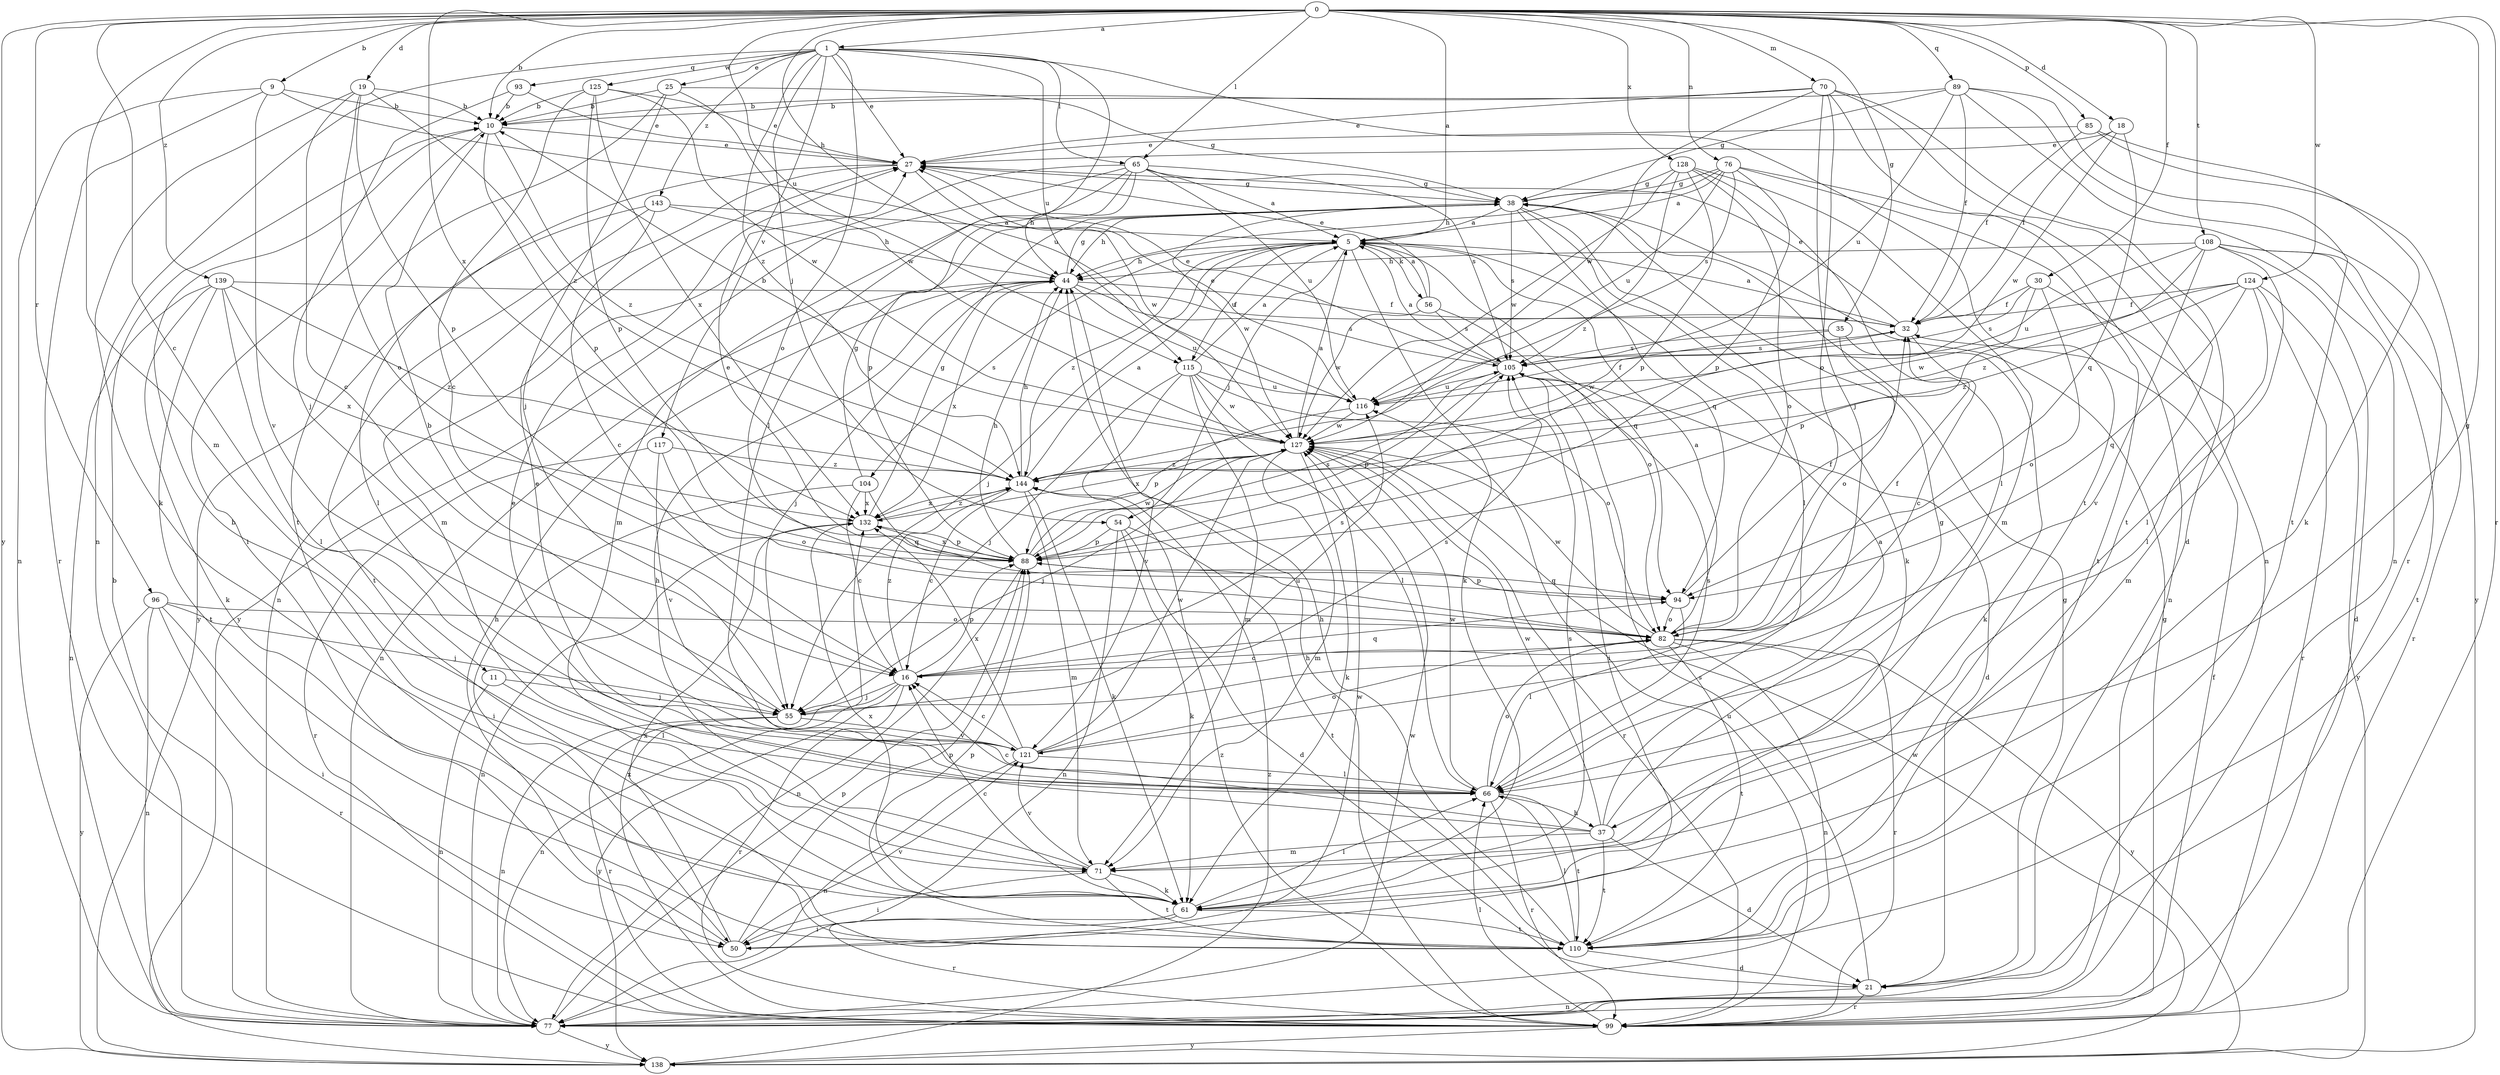 strict digraph  {
0;
1;
5;
9;
10;
11;
16;
18;
19;
21;
25;
27;
30;
32;
35;
37;
38;
44;
50;
54;
55;
56;
61;
65;
66;
70;
71;
76;
77;
82;
85;
88;
89;
93;
94;
96;
99;
104;
105;
108;
110;
115;
116;
117;
121;
124;
125;
127;
128;
132;
138;
139;
143;
144;
0 -> 1  [label=a];
0 -> 5  [label=a];
0 -> 9  [label=b];
0 -> 10  [label=b];
0 -> 11  [label=c];
0 -> 18  [label=d];
0 -> 19  [label=d];
0 -> 30  [label=f];
0 -> 35  [label=g];
0 -> 37  [label=g];
0 -> 44  [label=h];
0 -> 65  [label=l];
0 -> 70  [label=m];
0 -> 71  [label=m];
0 -> 76  [label=n];
0 -> 85  [label=p];
0 -> 89  [label=q];
0 -> 96  [label=r];
0 -> 99  [label=r];
0 -> 108  [label=t];
0 -> 115  [label=u];
0 -> 124  [label=w];
0 -> 128  [label=x];
0 -> 132  [label=x];
0 -> 138  [label=y];
0 -> 139  [label=z];
1 -> 25  [label=e];
1 -> 27  [label=e];
1 -> 54  [label=j];
1 -> 65  [label=l];
1 -> 66  [label=l];
1 -> 77  [label=n];
1 -> 82  [label=o];
1 -> 93  [label=q];
1 -> 110  [label=t];
1 -> 115  [label=u];
1 -> 117  [label=v];
1 -> 125  [label=w];
1 -> 143  [label=z];
1 -> 144  [label=z];
5 -> 44  [label=h];
5 -> 54  [label=j];
5 -> 55  [label=j];
5 -> 56  [label=k];
5 -> 61  [label=k];
5 -> 94  [label=q];
5 -> 104  [label=s];
5 -> 115  [label=u];
5 -> 144  [label=z];
9 -> 10  [label=b];
9 -> 77  [label=n];
9 -> 99  [label=r];
9 -> 116  [label=u];
9 -> 121  [label=v];
10 -> 27  [label=e];
10 -> 50  [label=i];
10 -> 88  [label=p];
10 -> 144  [label=z];
11 -> 55  [label=j];
11 -> 66  [label=l];
11 -> 77  [label=n];
16 -> 55  [label=j];
16 -> 77  [label=n];
16 -> 88  [label=p];
16 -> 94  [label=q];
16 -> 99  [label=r];
16 -> 105  [label=s];
16 -> 138  [label=y];
16 -> 144  [label=z];
18 -> 27  [label=e];
18 -> 32  [label=f];
18 -> 94  [label=q];
18 -> 127  [label=w];
19 -> 10  [label=b];
19 -> 16  [label=c];
19 -> 61  [label=k];
19 -> 82  [label=o];
19 -> 88  [label=p];
19 -> 144  [label=z];
21 -> 38  [label=g];
21 -> 77  [label=n];
21 -> 99  [label=r];
21 -> 105  [label=s];
25 -> 10  [label=b];
25 -> 38  [label=g];
25 -> 55  [label=j];
25 -> 110  [label=t];
25 -> 127  [label=w];
27 -> 38  [label=g];
27 -> 71  [label=m];
27 -> 127  [label=w];
27 -> 138  [label=y];
30 -> 32  [label=f];
30 -> 71  [label=m];
30 -> 82  [label=o];
30 -> 88  [label=p];
30 -> 105  [label=s];
32 -> 5  [label=a];
32 -> 16  [label=c];
32 -> 27  [label=e];
32 -> 105  [label=s];
35 -> 61  [label=k];
35 -> 82  [label=o];
35 -> 105  [label=s];
35 -> 127  [label=w];
37 -> 5  [label=a];
37 -> 16  [label=c];
37 -> 21  [label=d];
37 -> 27  [label=e];
37 -> 38  [label=g];
37 -> 71  [label=m];
37 -> 110  [label=t];
37 -> 127  [label=w];
38 -> 5  [label=a];
38 -> 44  [label=h];
38 -> 61  [label=k];
38 -> 66  [label=l];
38 -> 94  [label=q];
38 -> 105  [label=s];
38 -> 127  [label=w];
44 -> 32  [label=f];
44 -> 38  [label=g];
44 -> 55  [label=j];
44 -> 77  [label=n];
44 -> 105  [label=s];
44 -> 116  [label=u];
44 -> 132  [label=x];
50 -> 44  [label=h];
50 -> 88  [label=p];
50 -> 121  [label=v];
50 -> 127  [label=w];
50 -> 132  [label=x];
54 -> 21  [label=d];
54 -> 61  [label=k];
54 -> 77  [label=n];
54 -> 88  [label=p];
54 -> 110  [label=t];
55 -> 10  [label=b];
55 -> 77  [label=n];
55 -> 99  [label=r];
55 -> 105  [label=s];
55 -> 121  [label=v];
56 -> 5  [label=a];
56 -> 27  [label=e];
56 -> 82  [label=o];
56 -> 105  [label=s];
56 -> 127  [label=w];
61 -> 10  [label=b];
61 -> 16  [label=c];
61 -> 50  [label=i];
61 -> 66  [label=l];
61 -> 99  [label=r];
61 -> 105  [label=s];
61 -> 110  [label=t];
61 -> 132  [label=x];
65 -> 5  [label=a];
65 -> 38  [label=g];
65 -> 44  [label=h];
65 -> 71  [label=m];
65 -> 77  [label=n];
65 -> 88  [label=p];
65 -> 105  [label=s];
65 -> 116  [label=u];
65 -> 138  [label=y];
66 -> 27  [label=e];
66 -> 82  [label=o];
66 -> 99  [label=r];
66 -> 105  [label=s];
66 -> 110  [label=t];
66 -> 127  [label=w];
66 -> 37  [label=h];
70 -> 10  [label=b];
70 -> 21  [label=d];
70 -> 27  [label=e];
70 -> 55  [label=j];
70 -> 77  [label=n];
70 -> 82  [label=o];
70 -> 110  [label=t];
70 -> 127  [label=w];
71 -> 44  [label=h];
71 -> 50  [label=i];
71 -> 61  [label=k];
71 -> 110  [label=t];
71 -> 121  [label=v];
76 -> 5  [label=a];
76 -> 38  [label=g];
76 -> 44  [label=h];
76 -> 77  [label=n];
76 -> 88  [label=p];
76 -> 105  [label=s];
76 -> 110  [label=t];
76 -> 116  [label=u];
77 -> 10  [label=b];
77 -> 32  [label=f];
77 -> 88  [label=p];
77 -> 127  [label=w];
77 -> 138  [label=y];
82 -> 5  [label=a];
82 -> 16  [label=c];
82 -> 32  [label=f];
82 -> 77  [label=n];
82 -> 99  [label=r];
82 -> 110  [label=t];
82 -> 127  [label=w];
82 -> 138  [label=y];
85 -> 27  [label=e];
85 -> 32  [label=f];
85 -> 61  [label=k];
85 -> 138  [label=y];
88 -> 27  [label=e];
88 -> 44  [label=h];
88 -> 77  [label=n];
88 -> 94  [label=q];
88 -> 105  [label=s];
88 -> 127  [label=w];
88 -> 132  [label=x];
89 -> 10  [label=b];
89 -> 32  [label=f];
89 -> 38  [label=g];
89 -> 77  [label=n];
89 -> 99  [label=r];
89 -> 110  [label=t];
89 -> 116  [label=u];
93 -> 10  [label=b];
93 -> 27  [label=e];
93 -> 55  [label=j];
94 -> 32  [label=f];
94 -> 66  [label=l];
94 -> 82  [label=o];
94 -> 88  [label=p];
96 -> 50  [label=i];
96 -> 55  [label=j];
96 -> 77  [label=n];
96 -> 82  [label=o];
96 -> 99  [label=r];
96 -> 138  [label=y];
99 -> 38  [label=g];
99 -> 44  [label=h];
99 -> 66  [label=l];
99 -> 116  [label=u];
99 -> 132  [label=x];
99 -> 138  [label=y];
99 -> 144  [label=z];
104 -> 16  [label=c];
104 -> 38  [label=g];
104 -> 50  [label=i];
104 -> 94  [label=q];
104 -> 132  [label=x];
105 -> 5  [label=a];
105 -> 21  [label=d];
105 -> 27  [label=e];
105 -> 50  [label=i];
105 -> 88  [label=p];
105 -> 116  [label=u];
108 -> 21  [label=d];
108 -> 44  [label=h];
108 -> 66  [label=l];
108 -> 99  [label=r];
108 -> 110  [label=t];
108 -> 116  [label=u];
108 -> 121  [label=v];
108 -> 144  [label=z];
110 -> 21  [label=d];
110 -> 44  [label=h];
110 -> 66  [label=l];
110 -> 88  [label=p];
115 -> 5  [label=a];
115 -> 55  [label=j];
115 -> 66  [label=l];
115 -> 71  [label=m];
115 -> 82  [label=o];
115 -> 116  [label=u];
115 -> 121  [label=v];
115 -> 127  [label=w];
116 -> 27  [label=e];
116 -> 32  [label=f];
116 -> 88  [label=p];
116 -> 127  [label=w];
117 -> 82  [label=o];
117 -> 99  [label=r];
117 -> 121  [label=v];
117 -> 144  [label=z];
121 -> 16  [label=c];
121 -> 66  [label=l];
121 -> 77  [label=n];
121 -> 82  [label=o];
121 -> 116  [label=u];
121 -> 127  [label=w];
121 -> 132  [label=x];
124 -> 32  [label=f];
124 -> 66  [label=l];
124 -> 94  [label=q];
124 -> 99  [label=r];
124 -> 127  [label=w];
124 -> 138  [label=y];
124 -> 144  [label=z];
125 -> 10  [label=b];
125 -> 16  [label=c];
125 -> 27  [label=e];
125 -> 88  [label=p];
125 -> 127  [label=w];
125 -> 132  [label=x];
127 -> 5  [label=a];
127 -> 10  [label=b];
127 -> 55  [label=j];
127 -> 61  [label=k];
127 -> 71  [label=m];
127 -> 99  [label=r];
127 -> 132  [label=x];
127 -> 144  [label=z];
128 -> 38  [label=g];
128 -> 66  [label=l];
128 -> 71  [label=m];
128 -> 82  [label=o];
128 -> 88  [label=p];
128 -> 127  [label=w];
128 -> 144  [label=z];
132 -> 38  [label=g];
132 -> 77  [label=n];
132 -> 88  [label=p];
132 -> 144  [label=z];
138 -> 127  [label=w];
138 -> 144  [label=z];
139 -> 32  [label=f];
139 -> 61  [label=k];
139 -> 66  [label=l];
139 -> 77  [label=n];
139 -> 110  [label=t];
139 -> 132  [label=x];
139 -> 144  [label=z];
143 -> 5  [label=a];
143 -> 16  [label=c];
143 -> 44  [label=h];
143 -> 66  [label=l];
143 -> 110  [label=t];
144 -> 5  [label=a];
144 -> 16  [label=c];
144 -> 44  [label=h];
144 -> 61  [label=k];
144 -> 71  [label=m];
144 -> 132  [label=x];
}
